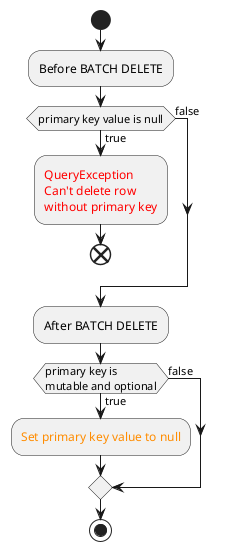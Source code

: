@startuml
start

:Before BATCH DELETE;

if (primary key value is null) then(true)
    :<color:red>QueryException
    <color:red>Can't delete row
    <color:red>without primary key;
    end
else (false)
endif

:After BATCH DELETE;

if (primary key is\nmutable and optional) then(true)
    :<color:darkorange>Set primary key value to null;
else (false)
endif

stop
@enduml
